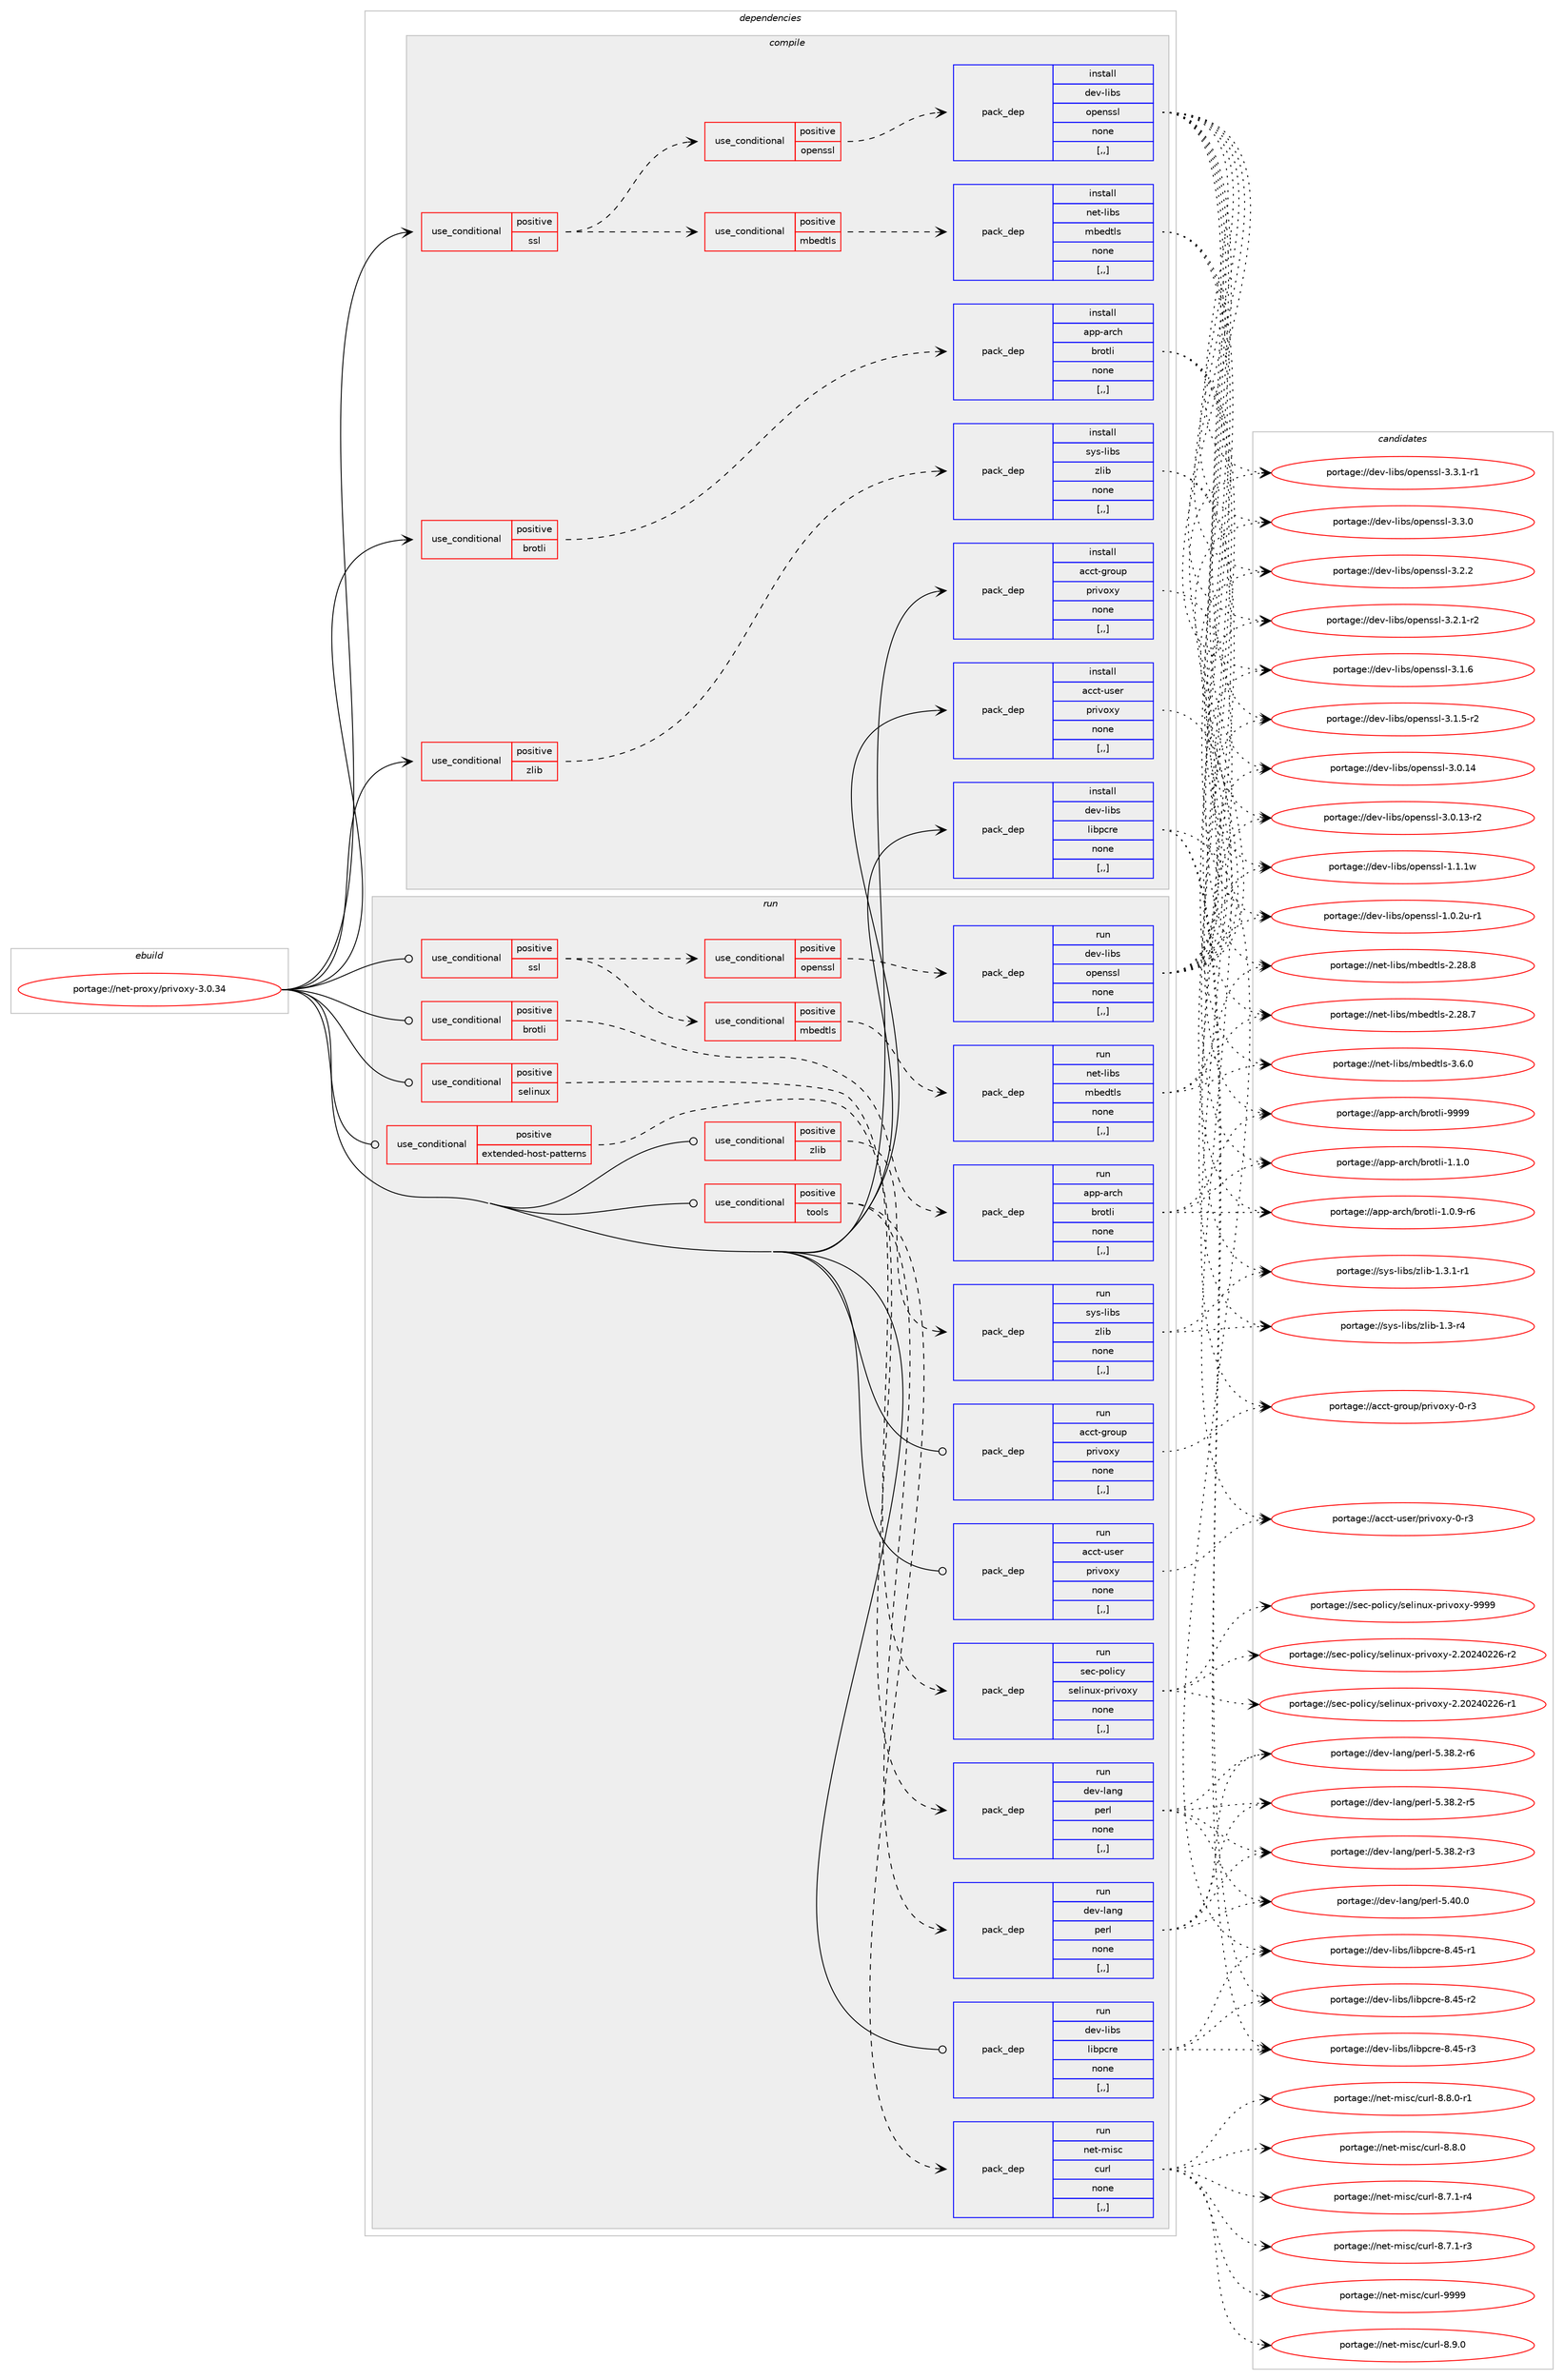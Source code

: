 digraph prolog {

# *************
# Graph options
# *************

newrank=true;
concentrate=true;
compound=true;
graph [rankdir=LR,fontname=Helvetica,fontsize=10,ranksep=1.5];#, ranksep=2.5, nodesep=0.2];
edge  [arrowhead=vee];
node  [fontname=Helvetica,fontsize=10];

# **********
# The ebuild
# **********

subgraph cluster_leftcol {
color=gray;
label=<<i>ebuild</i>>;
id [label="portage://net-proxy/privoxy-3.0.34", color=red, width=4, href="../net-proxy/privoxy-3.0.34.svg"];
}

# ****************
# The dependencies
# ****************

subgraph cluster_midcol {
color=gray;
label=<<i>dependencies</i>>;
subgraph cluster_compile {
fillcolor="#eeeeee";
style=filled;
label=<<i>compile</i>>;
subgraph cond101649 {
dependency384530 [label=<<TABLE BORDER="0" CELLBORDER="1" CELLSPACING="0" CELLPADDING="4"><TR><TD ROWSPAN="3" CELLPADDING="10">use_conditional</TD></TR><TR><TD>positive</TD></TR><TR><TD>brotli</TD></TR></TABLE>>, shape=none, color=red];
subgraph pack280124 {
dependency384531 [label=<<TABLE BORDER="0" CELLBORDER="1" CELLSPACING="0" CELLPADDING="4" WIDTH="220"><TR><TD ROWSPAN="6" CELLPADDING="30">pack_dep</TD></TR><TR><TD WIDTH="110">install</TD></TR><TR><TD>app-arch</TD></TR><TR><TD>brotli</TD></TR><TR><TD>none</TD></TR><TR><TD>[,,]</TD></TR></TABLE>>, shape=none, color=blue];
}
dependency384530:e -> dependency384531:w [weight=20,style="dashed",arrowhead="vee"];
}
id:e -> dependency384530:w [weight=20,style="solid",arrowhead="vee"];
subgraph cond101650 {
dependency384532 [label=<<TABLE BORDER="0" CELLBORDER="1" CELLSPACING="0" CELLPADDING="4"><TR><TD ROWSPAN="3" CELLPADDING="10">use_conditional</TD></TR><TR><TD>positive</TD></TR><TR><TD>ssl</TD></TR></TABLE>>, shape=none, color=red];
subgraph cond101651 {
dependency384533 [label=<<TABLE BORDER="0" CELLBORDER="1" CELLSPACING="0" CELLPADDING="4"><TR><TD ROWSPAN="3" CELLPADDING="10">use_conditional</TD></TR><TR><TD>positive</TD></TR><TR><TD>mbedtls</TD></TR></TABLE>>, shape=none, color=red];
subgraph pack280125 {
dependency384534 [label=<<TABLE BORDER="0" CELLBORDER="1" CELLSPACING="0" CELLPADDING="4" WIDTH="220"><TR><TD ROWSPAN="6" CELLPADDING="30">pack_dep</TD></TR><TR><TD WIDTH="110">install</TD></TR><TR><TD>net-libs</TD></TR><TR><TD>mbedtls</TD></TR><TR><TD>none</TD></TR><TR><TD>[,,]</TD></TR></TABLE>>, shape=none, color=blue];
}
dependency384533:e -> dependency384534:w [weight=20,style="dashed",arrowhead="vee"];
}
dependency384532:e -> dependency384533:w [weight=20,style="dashed",arrowhead="vee"];
subgraph cond101652 {
dependency384535 [label=<<TABLE BORDER="0" CELLBORDER="1" CELLSPACING="0" CELLPADDING="4"><TR><TD ROWSPAN="3" CELLPADDING="10">use_conditional</TD></TR><TR><TD>positive</TD></TR><TR><TD>openssl</TD></TR></TABLE>>, shape=none, color=red];
subgraph pack280126 {
dependency384536 [label=<<TABLE BORDER="0" CELLBORDER="1" CELLSPACING="0" CELLPADDING="4" WIDTH="220"><TR><TD ROWSPAN="6" CELLPADDING="30">pack_dep</TD></TR><TR><TD WIDTH="110">install</TD></TR><TR><TD>dev-libs</TD></TR><TR><TD>openssl</TD></TR><TR><TD>none</TD></TR><TR><TD>[,,]</TD></TR></TABLE>>, shape=none, color=blue];
}
dependency384535:e -> dependency384536:w [weight=20,style="dashed",arrowhead="vee"];
}
dependency384532:e -> dependency384535:w [weight=20,style="dashed",arrowhead="vee"];
}
id:e -> dependency384532:w [weight=20,style="solid",arrowhead="vee"];
subgraph cond101653 {
dependency384537 [label=<<TABLE BORDER="0" CELLBORDER="1" CELLSPACING="0" CELLPADDING="4"><TR><TD ROWSPAN="3" CELLPADDING="10">use_conditional</TD></TR><TR><TD>positive</TD></TR><TR><TD>zlib</TD></TR></TABLE>>, shape=none, color=red];
subgraph pack280127 {
dependency384538 [label=<<TABLE BORDER="0" CELLBORDER="1" CELLSPACING="0" CELLPADDING="4" WIDTH="220"><TR><TD ROWSPAN="6" CELLPADDING="30">pack_dep</TD></TR><TR><TD WIDTH="110">install</TD></TR><TR><TD>sys-libs</TD></TR><TR><TD>zlib</TD></TR><TR><TD>none</TD></TR><TR><TD>[,,]</TD></TR></TABLE>>, shape=none, color=blue];
}
dependency384537:e -> dependency384538:w [weight=20,style="dashed",arrowhead="vee"];
}
id:e -> dependency384537:w [weight=20,style="solid",arrowhead="vee"];
subgraph pack280128 {
dependency384539 [label=<<TABLE BORDER="0" CELLBORDER="1" CELLSPACING="0" CELLPADDING="4" WIDTH="220"><TR><TD ROWSPAN="6" CELLPADDING="30">pack_dep</TD></TR><TR><TD WIDTH="110">install</TD></TR><TR><TD>acct-group</TD></TR><TR><TD>privoxy</TD></TR><TR><TD>none</TD></TR><TR><TD>[,,]</TD></TR></TABLE>>, shape=none, color=blue];
}
id:e -> dependency384539:w [weight=20,style="solid",arrowhead="vee"];
subgraph pack280129 {
dependency384540 [label=<<TABLE BORDER="0" CELLBORDER="1" CELLSPACING="0" CELLPADDING="4" WIDTH="220"><TR><TD ROWSPAN="6" CELLPADDING="30">pack_dep</TD></TR><TR><TD WIDTH="110">install</TD></TR><TR><TD>acct-user</TD></TR><TR><TD>privoxy</TD></TR><TR><TD>none</TD></TR><TR><TD>[,,]</TD></TR></TABLE>>, shape=none, color=blue];
}
id:e -> dependency384540:w [weight=20,style="solid",arrowhead="vee"];
subgraph pack280130 {
dependency384541 [label=<<TABLE BORDER="0" CELLBORDER="1" CELLSPACING="0" CELLPADDING="4" WIDTH="220"><TR><TD ROWSPAN="6" CELLPADDING="30">pack_dep</TD></TR><TR><TD WIDTH="110">install</TD></TR><TR><TD>dev-libs</TD></TR><TR><TD>libpcre</TD></TR><TR><TD>none</TD></TR><TR><TD>[,,]</TD></TR></TABLE>>, shape=none, color=blue];
}
id:e -> dependency384541:w [weight=20,style="solid",arrowhead="vee"];
}
subgraph cluster_compileandrun {
fillcolor="#eeeeee";
style=filled;
label=<<i>compile and run</i>>;
}
subgraph cluster_run {
fillcolor="#eeeeee";
style=filled;
label=<<i>run</i>>;
subgraph cond101654 {
dependency384542 [label=<<TABLE BORDER="0" CELLBORDER="1" CELLSPACING="0" CELLPADDING="4"><TR><TD ROWSPAN="3" CELLPADDING="10">use_conditional</TD></TR><TR><TD>positive</TD></TR><TR><TD>brotli</TD></TR></TABLE>>, shape=none, color=red];
subgraph pack280131 {
dependency384543 [label=<<TABLE BORDER="0" CELLBORDER="1" CELLSPACING="0" CELLPADDING="4" WIDTH="220"><TR><TD ROWSPAN="6" CELLPADDING="30">pack_dep</TD></TR><TR><TD WIDTH="110">run</TD></TR><TR><TD>app-arch</TD></TR><TR><TD>brotli</TD></TR><TR><TD>none</TD></TR><TR><TD>[,,]</TD></TR></TABLE>>, shape=none, color=blue];
}
dependency384542:e -> dependency384543:w [weight=20,style="dashed",arrowhead="vee"];
}
id:e -> dependency384542:w [weight=20,style="solid",arrowhead="odot"];
subgraph cond101655 {
dependency384544 [label=<<TABLE BORDER="0" CELLBORDER="1" CELLSPACING="0" CELLPADDING="4"><TR><TD ROWSPAN="3" CELLPADDING="10">use_conditional</TD></TR><TR><TD>positive</TD></TR><TR><TD>extended-host-patterns</TD></TR></TABLE>>, shape=none, color=red];
subgraph pack280132 {
dependency384545 [label=<<TABLE BORDER="0" CELLBORDER="1" CELLSPACING="0" CELLPADDING="4" WIDTH="220"><TR><TD ROWSPAN="6" CELLPADDING="30">pack_dep</TD></TR><TR><TD WIDTH="110">run</TD></TR><TR><TD>dev-lang</TD></TR><TR><TD>perl</TD></TR><TR><TD>none</TD></TR><TR><TD>[,,]</TD></TR></TABLE>>, shape=none, color=blue];
}
dependency384544:e -> dependency384545:w [weight=20,style="dashed",arrowhead="vee"];
}
id:e -> dependency384544:w [weight=20,style="solid",arrowhead="odot"];
subgraph cond101656 {
dependency384546 [label=<<TABLE BORDER="0" CELLBORDER="1" CELLSPACING="0" CELLPADDING="4"><TR><TD ROWSPAN="3" CELLPADDING="10">use_conditional</TD></TR><TR><TD>positive</TD></TR><TR><TD>selinux</TD></TR></TABLE>>, shape=none, color=red];
subgraph pack280133 {
dependency384547 [label=<<TABLE BORDER="0" CELLBORDER="1" CELLSPACING="0" CELLPADDING="4" WIDTH="220"><TR><TD ROWSPAN="6" CELLPADDING="30">pack_dep</TD></TR><TR><TD WIDTH="110">run</TD></TR><TR><TD>sec-policy</TD></TR><TR><TD>selinux-privoxy</TD></TR><TR><TD>none</TD></TR><TR><TD>[,,]</TD></TR></TABLE>>, shape=none, color=blue];
}
dependency384546:e -> dependency384547:w [weight=20,style="dashed",arrowhead="vee"];
}
id:e -> dependency384546:w [weight=20,style="solid",arrowhead="odot"];
subgraph cond101657 {
dependency384548 [label=<<TABLE BORDER="0" CELLBORDER="1" CELLSPACING="0" CELLPADDING="4"><TR><TD ROWSPAN="3" CELLPADDING="10">use_conditional</TD></TR><TR><TD>positive</TD></TR><TR><TD>ssl</TD></TR></TABLE>>, shape=none, color=red];
subgraph cond101658 {
dependency384549 [label=<<TABLE BORDER="0" CELLBORDER="1" CELLSPACING="0" CELLPADDING="4"><TR><TD ROWSPAN="3" CELLPADDING="10">use_conditional</TD></TR><TR><TD>positive</TD></TR><TR><TD>mbedtls</TD></TR></TABLE>>, shape=none, color=red];
subgraph pack280134 {
dependency384550 [label=<<TABLE BORDER="0" CELLBORDER="1" CELLSPACING="0" CELLPADDING="4" WIDTH="220"><TR><TD ROWSPAN="6" CELLPADDING="30">pack_dep</TD></TR><TR><TD WIDTH="110">run</TD></TR><TR><TD>net-libs</TD></TR><TR><TD>mbedtls</TD></TR><TR><TD>none</TD></TR><TR><TD>[,,]</TD></TR></TABLE>>, shape=none, color=blue];
}
dependency384549:e -> dependency384550:w [weight=20,style="dashed",arrowhead="vee"];
}
dependency384548:e -> dependency384549:w [weight=20,style="dashed",arrowhead="vee"];
subgraph cond101659 {
dependency384551 [label=<<TABLE BORDER="0" CELLBORDER="1" CELLSPACING="0" CELLPADDING="4"><TR><TD ROWSPAN="3" CELLPADDING="10">use_conditional</TD></TR><TR><TD>positive</TD></TR><TR><TD>openssl</TD></TR></TABLE>>, shape=none, color=red];
subgraph pack280135 {
dependency384552 [label=<<TABLE BORDER="0" CELLBORDER="1" CELLSPACING="0" CELLPADDING="4" WIDTH="220"><TR><TD ROWSPAN="6" CELLPADDING="30">pack_dep</TD></TR><TR><TD WIDTH="110">run</TD></TR><TR><TD>dev-libs</TD></TR><TR><TD>openssl</TD></TR><TR><TD>none</TD></TR><TR><TD>[,,]</TD></TR></TABLE>>, shape=none, color=blue];
}
dependency384551:e -> dependency384552:w [weight=20,style="dashed",arrowhead="vee"];
}
dependency384548:e -> dependency384551:w [weight=20,style="dashed",arrowhead="vee"];
}
id:e -> dependency384548:w [weight=20,style="solid",arrowhead="odot"];
subgraph cond101660 {
dependency384553 [label=<<TABLE BORDER="0" CELLBORDER="1" CELLSPACING="0" CELLPADDING="4"><TR><TD ROWSPAN="3" CELLPADDING="10">use_conditional</TD></TR><TR><TD>positive</TD></TR><TR><TD>tools</TD></TR></TABLE>>, shape=none, color=red];
subgraph pack280136 {
dependency384554 [label=<<TABLE BORDER="0" CELLBORDER="1" CELLSPACING="0" CELLPADDING="4" WIDTH="220"><TR><TD ROWSPAN="6" CELLPADDING="30">pack_dep</TD></TR><TR><TD WIDTH="110">run</TD></TR><TR><TD>net-misc</TD></TR><TR><TD>curl</TD></TR><TR><TD>none</TD></TR><TR><TD>[,,]</TD></TR></TABLE>>, shape=none, color=blue];
}
dependency384553:e -> dependency384554:w [weight=20,style="dashed",arrowhead="vee"];
subgraph pack280137 {
dependency384555 [label=<<TABLE BORDER="0" CELLBORDER="1" CELLSPACING="0" CELLPADDING="4" WIDTH="220"><TR><TD ROWSPAN="6" CELLPADDING="30">pack_dep</TD></TR><TR><TD WIDTH="110">run</TD></TR><TR><TD>dev-lang</TD></TR><TR><TD>perl</TD></TR><TR><TD>none</TD></TR><TR><TD>[,,]</TD></TR></TABLE>>, shape=none, color=blue];
}
dependency384553:e -> dependency384555:w [weight=20,style="dashed",arrowhead="vee"];
}
id:e -> dependency384553:w [weight=20,style="solid",arrowhead="odot"];
subgraph cond101661 {
dependency384556 [label=<<TABLE BORDER="0" CELLBORDER="1" CELLSPACING="0" CELLPADDING="4"><TR><TD ROWSPAN="3" CELLPADDING="10">use_conditional</TD></TR><TR><TD>positive</TD></TR><TR><TD>zlib</TD></TR></TABLE>>, shape=none, color=red];
subgraph pack280138 {
dependency384557 [label=<<TABLE BORDER="0" CELLBORDER="1" CELLSPACING="0" CELLPADDING="4" WIDTH="220"><TR><TD ROWSPAN="6" CELLPADDING="30">pack_dep</TD></TR><TR><TD WIDTH="110">run</TD></TR><TR><TD>sys-libs</TD></TR><TR><TD>zlib</TD></TR><TR><TD>none</TD></TR><TR><TD>[,,]</TD></TR></TABLE>>, shape=none, color=blue];
}
dependency384556:e -> dependency384557:w [weight=20,style="dashed",arrowhead="vee"];
}
id:e -> dependency384556:w [weight=20,style="solid",arrowhead="odot"];
subgraph pack280139 {
dependency384558 [label=<<TABLE BORDER="0" CELLBORDER="1" CELLSPACING="0" CELLPADDING="4" WIDTH="220"><TR><TD ROWSPAN="6" CELLPADDING="30">pack_dep</TD></TR><TR><TD WIDTH="110">run</TD></TR><TR><TD>acct-group</TD></TR><TR><TD>privoxy</TD></TR><TR><TD>none</TD></TR><TR><TD>[,,]</TD></TR></TABLE>>, shape=none, color=blue];
}
id:e -> dependency384558:w [weight=20,style="solid",arrowhead="odot"];
subgraph pack280140 {
dependency384559 [label=<<TABLE BORDER="0" CELLBORDER="1" CELLSPACING="0" CELLPADDING="4" WIDTH="220"><TR><TD ROWSPAN="6" CELLPADDING="30">pack_dep</TD></TR><TR><TD WIDTH="110">run</TD></TR><TR><TD>acct-user</TD></TR><TR><TD>privoxy</TD></TR><TR><TD>none</TD></TR><TR><TD>[,,]</TD></TR></TABLE>>, shape=none, color=blue];
}
id:e -> dependency384559:w [weight=20,style="solid",arrowhead="odot"];
subgraph pack280141 {
dependency384560 [label=<<TABLE BORDER="0" CELLBORDER="1" CELLSPACING="0" CELLPADDING="4" WIDTH="220"><TR><TD ROWSPAN="6" CELLPADDING="30">pack_dep</TD></TR><TR><TD WIDTH="110">run</TD></TR><TR><TD>dev-libs</TD></TR><TR><TD>libpcre</TD></TR><TR><TD>none</TD></TR><TR><TD>[,,]</TD></TR></TABLE>>, shape=none, color=blue];
}
id:e -> dependency384560:w [weight=20,style="solid",arrowhead="odot"];
}
}

# **************
# The candidates
# **************

subgraph cluster_choices {
rank=same;
color=gray;
label=<<i>candidates</i>>;

subgraph choice280124 {
color=black;
nodesep=1;
choice9711211245971149910447981141111161081054557575757 [label="portage://app-arch/brotli-9999", color=red, width=4,href="../app-arch/brotli-9999.svg"];
choice971121124597114991044798114111116108105454946494648 [label="portage://app-arch/brotli-1.1.0", color=red, width=4,href="../app-arch/brotli-1.1.0.svg"];
choice9711211245971149910447981141111161081054549464846574511454 [label="portage://app-arch/brotli-1.0.9-r6", color=red, width=4,href="../app-arch/brotli-1.0.9-r6.svg"];
dependency384531:e -> choice9711211245971149910447981141111161081054557575757:w [style=dotted,weight="100"];
dependency384531:e -> choice971121124597114991044798114111116108105454946494648:w [style=dotted,weight="100"];
dependency384531:e -> choice9711211245971149910447981141111161081054549464846574511454:w [style=dotted,weight="100"];
}
subgraph choice280125 {
color=black;
nodesep=1;
choice11010111645108105981154710998101100116108115455146544648 [label="portage://net-libs/mbedtls-3.6.0", color=red, width=4,href="../net-libs/mbedtls-3.6.0.svg"];
choice1101011164510810598115471099810110011610811545504650564656 [label="portage://net-libs/mbedtls-2.28.8", color=red, width=4,href="../net-libs/mbedtls-2.28.8.svg"];
choice1101011164510810598115471099810110011610811545504650564655 [label="portage://net-libs/mbedtls-2.28.7", color=red, width=4,href="../net-libs/mbedtls-2.28.7.svg"];
dependency384534:e -> choice11010111645108105981154710998101100116108115455146544648:w [style=dotted,weight="100"];
dependency384534:e -> choice1101011164510810598115471099810110011610811545504650564656:w [style=dotted,weight="100"];
dependency384534:e -> choice1101011164510810598115471099810110011610811545504650564655:w [style=dotted,weight="100"];
}
subgraph choice280126 {
color=black;
nodesep=1;
choice1001011184510810598115471111121011101151151084551465146494511449 [label="portage://dev-libs/openssl-3.3.1-r1", color=red, width=4,href="../dev-libs/openssl-3.3.1-r1.svg"];
choice100101118451081059811547111112101110115115108455146514648 [label="portage://dev-libs/openssl-3.3.0", color=red, width=4,href="../dev-libs/openssl-3.3.0.svg"];
choice100101118451081059811547111112101110115115108455146504650 [label="portage://dev-libs/openssl-3.2.2", color=red, width=4,href="../dev-libs/openssl-3.2.2.svg"];
choice1001011184510810598115471111121011101151151084551465046494511450 [label="portage://dev-libs/openssl-3.2.1-r2", color=red, width=4,href="../dev-libs/openssl-3.2.1-r2.svg"];
choice100101118451081059811547111112101110115115108455146494654 [label="portage://dev-libs/openssl-3.1.6", color=red, width=4,href="../dev-libs/openssl-3.1.6.svg"];
choice1001011184510810598115471111121011101151151084551464946534511450 [label="portage://dev-libs/openssl-3.1.5-r2", color=red, width=4,href="../dev-libs/openssl-3.1.5-r2.svg"];
choice10010111845108105981154711111210111011511510845514648464952 [label="portage://dev-libs/openssl-3.0.14", color=red, width=4,href="../dev-libs/openssl-3.0.14.svg"];
choice100101118451081059811547111112101110115115108455146484649514511450 [label="portage://dev-libs/openssl-3.0.13-r2", color=red, width=4,href="../dev-libs/openssl-3.0.13-r2.svg"];
choice100101118451081059811547111112101110115115108454946494649119 [label="portage://dev-libs/openssl-1.1.1w", color=red, width=4,href="../dev-libs/openssl-1.1.1w.svg"];
choice1001011184510810598115471111121011101151151084549464846501174511449 [label="portage://dev-libs/openssl-1.0.2u-r1", color=red, width=4,href="../dev-libs/openssl-1.0.2u-r1.svg"];
dependency384536:e -> choice1001011184510810598115471111121011101151151084551465146494511449:w [style=dotted,weight="100"];
dependency384536:e -> choice100101118451081059811547111112101110115115108455146514648:w [style=dotted,weight="100"];
dependency384536:e -> choice100101118451081059811547111112101110115115108455146504650:w [style=dotted,weight="100"];
dependency384536:e -> choice1001011184510810598115471111121011101151151084551465046494511450:w [style=dotted,weight="100"];
dependency384536:e -> choice100101118451081059811547111112101110115115108455146494654:w [style=dotted,weight="100"];
dependency384536:e -> choice1001011184510810598115471111121011101151151084551464946534511450:w [style=dotted,weight="100"];
dependency384536:e -> choice10010111845108105981154711111210111011511510845514648464952:w [style=dotted,weight="100"];
dependency384536:e -> choice100101118451081059811547111112101110115115108455146484649514511450:w [style=dotted,weight="100"];
dependency384536:e -> choice100101118451081059811547111112101110115115108454946494649119:w [style=dotted,weight="100"];
dependency384536:e -> choice1001011184510810598115471111121011101151151084549464846501174511449:w [style=dotted,weight="100"];
}
subgraph choice280127 {
color=black;
nodesep=1;
choice115121115451081059811547122108105984549465146494511449 [label="portage://sys-libs/zlib-1.3.1-r1", color=red, width=4,href="../sys-libs/zlib-1.3.1-r1.svg"];
choice11512111545108105981154712210810598454946514511452 [label="portage://sys-libs/zlib-1.3-r4", color=red, width=4,href="../sys-libs/zlib-1.3-r4.svg"];
dependency384538:e -> choice115121115451081059811547122108105984549465146494511449:w [style=dotted,weight="100"];
dependency384538:e -> choice11512111545108105981154712210810598454946514511452:w [style=dotted,weight="100"];
}
subgraph choice280128 {
color=black;
nodesep=1;
choice979999116451031141111171124711211410511811112012145484511451 [label="portage://acct-group/privoxy-0-r3", color=red, width=4,href="../acct-group/privoxy-0-r3.svg"];
dependency384539:e -> choice979999116451031141111171124711211410511811112012145484511451:w [style=dotted,weight="100"];
}
subgraph choice280129 {
color=black;
nodesep=1;
choice979999116451171151011144711211410511811112012145484511451 [label="portage://acct-user/privoxy-0-r3", color=red, width=4,href="../acct-user/privoxy-0-r3.svg"];
dependency384540:e -> choice979999116451171151011144711211410511811112012145484511451:w [style=dotted,weight="100"];
}
subgraph choice280130 {
color=black;
nodesep=1;
choice100101118451081059811547108105981129911410145564652534511451 [label="portage://dev-libs/libpcre-8.45-r3", color=red, width=4,href="../dev-libs/libpcre-8.45-r3.svg"];
choice100101118451081059811547108105981129911410145564652534511450 [label="portage://dev-libs/libpcre-8.45-r2", color=red, width=4,href="../dev-libs/libpcre-8.45-r2.svg"];
choice100101118451081059811547108105981129911410145564652534511449 [label="portage://dev-libs/libpcre-8.45-r1", color=red, width=4,href="../dev-libs/libpcre-8.45-r1.svg"];
dependency384541:e -> choice100101118451081059811547108105981129911410145564652534511451:w [style=dotted,weight="100"];
dependency384541:e -> choice100101118451081059811547108105981129911410145564652534511450:w [style=dotted,weight="100"];
dependency384541:e -> choice100101118451081059811547108105981129911410145564652534511449:w [style=dotted,weight="100"];
}
subgraph choice280131 {
color=black;
nodesep=1;
choice9711211245971149910447981141111161081054557575757 [label="portage://app-arch/brotli-9999", color=red, width=4,href="../app-arch/brotli-9999.svg"];
choice971121124597114991044798114111116108105454946494648 [label="portage://app-arch/brotli-1.1.0", color=red, width=4,href="../app-arch/brotli-1.1.0.svg"];
choice9711211245971149910447981141111161081054549464846574511454 [label="portage://app-arch/brotli-1.0.9-r6", color=red, width=4,href="../app-arch/brotli-1.0.9-r6.svg"];
dependency384543:e -> choice9711211245971149910447981141111161081054557575757:w [style=dotted,weight="100"];
dependency384543:e -> choice971121124597114991044798114111116108105454946494648:w [style=dotted,weight="100"];
dependency384543:e -> choice9711211245971149910447981141111161081054549464846574511454:w [style=dotted,weight="100"];
}
subgraph choice280132 {
color=black;
nodesep=1;
choice10010111845108971101034711210111410845534652484648 [label="portage://dev-lang/perl-5.40.0", color=red, width=4,href="../dev-lang/perl-5.40.0.svg"];
choice100101118451089711010347112101114108455346515646504511454 [label="portage://dev-lang/perl-5.38.2-r6", color=red, width=4,href="../dev-lang/perl-5.38.2-r6.svg"];
choice100101118451089711010347112101114108455346515646504511453 [label="portage://dev-lang/perl-5.38.2-r5", color=red, width=4,href="../dev-lang/perl-5.38.2-r5.svg"];
choice100101118451089711010347112101114108455346515646504511451 [label="portage://dev-lang/perl-5.38.2-r3", color=red, width=4,href="../dev-lang/perl-5.38.2-r3.svg"];
dependency384545:e -> choice10010111845108971101034711210111410845534652484648:w [style=dotted,weight="100"];
dependency384545:e -> choice100101118451089711010347112101114108455346515646504511454:w [style=dotted,weight="100"];
dependency384545:e -> choice100101118451089711010347112101114108455346515646504511453:w [style=dotted,weight="100"];
dependency384545:e -> choice100101118451089711010347112101114108455346515646504511451:w [style=dotted,weight="100"];
}
subgraph choice280133 {
color=black;
nodesep=1;
choice11510199451121111081059912147115101108105110117120451121141051181111201214557575757 [label="portage://sec-policy/selinux-privoxy-9999", color=red, width=4,href="../sec-policy/selinux-privoxy-9999.svg"];
choice115101994511211110810599121471151011081051101171204511211410511811112012145504650485052485050544511450 [label="portage://sec-policy/selinux-privoxy-2.20240226-r2", color=red, width=4,href="../sec-policy/selinux-privoxy-2.20240226-r2.svg"];
choice115101994511211110810599121471151011081051101171204511211410511811112012145504650485052485050544511449 [label="portage://sec-policy/selinux-privoxy-2.20240226-r1", color=red, width=4,href="../sec-policy/selinux-privoxy-2.20240226-r1.svg"];
dependency384547:e -> choice11510199451121111081059912147115101108105110117120451121141051181111201214557575757:w [style=dotted,weight="100"];
dependency384547:e -> choice115101994511211110810599121471151011081051101171204511211410511811112012145504650485052485050544511450:w [style=dotted,weight="100"];
dependency384547:e -> choice115101994511211110810599121471151011081051101171204511211410511811112012145504650485052485050544511449:w [style=dotted,weight="100"];
}
subgraph choice280134 {
color=black;
nodesep=1;
choice11010111645108105981154710998101100116108115455146544648 [label="portage://net-libs/mbedtls-3.6.0", color=red, width=4,href="../net-libs/mbedtls-3.6.0.svg"];
choice1101011164510810598115471099810110011610811545504650564656 [label="portage://net-libs/mbedtls-2.28.8", color=red, width=4,href="../net-libs/mbedtls-2.28.8.svg"];
choice1101011164510810598115471099810110011610811545504650564655 [label="portage://net-libs/mbedtls-2.28.7", color=red, width=4,href="../net-libs/mbedtls-2.28.7.svg"];
dependency384550:e -> choice11010111645108105981154710998101100116108115455146544648:w [style=dotted,weight="100"];
dependency384550:e -> choice1101011164510810598115471099810110011610811545504650564656:w [style=dotted,weight="100"];
dependency384550:e -> choice1101011164510810598115471099810110011610811545504650564655:w [style=dotted,weight="100"];
}
subgraph choice280135 {
color=black;
nodesep=1;
choice1001011184510810598115471111121011101151151084551465146494511449 [label="portage://dev-libs/openssl-3.3.1-r1", color=red, width=4,href="../dev-libs/openssl-3.3.1-r1.svg"];
choice100101118451081059811547111112101110115115108455146514648 [label="portage://dev-libs/openssl-3.3.0", color=red, width=4,href="../dev-libs/openssl-3.3.0.svg"];
choice100101118451081059811547111112101110115115108455146504650 [label="portage://dev-libs/openssl-3.2.2", color=red, width=4,href="../dev-libs/openssl-3.2.2.svg"];
choice1001011184510810598115471111121011101151151084551465046494511450 [label="portage://dev-libs/openssl-3.2.1-r2", color=red, width=4,href="../dev-libs/openssl-3.2.1-r2.svg"];
choice100101118451081059811547111112101110115115108455146494654 [label="portage://dev-libs/openssl-3.1.6", color=red, width=4,href="../dev-libs/openssl-3.1.6.svg"];
choice1001011184510810598115471111121011101151151084551464946534511450 [label="portage://dev-libs/openssl-3.1.5-r2", color=red, width=4,href="../dev-libs/openssl-3.1.5-r2.svg"];
choice10010111845108105981154711111210111011511510845514648464952 [label="portage://dev-libs/openssl-3.0.14", color=red, width=4,href="../dev-libs/openssl-3.0.14.svg"];
choice100101118451081059811547111112101110115115108455146484649514511450 [label="portage://dev-libs/openssl-3.0.13-r2", color=red, width=4,href="../dev-libs/openssl-3.0.13-r2.svg"];
choice100101118451081059811547111112101110115115108454946494649119 [label="portage://dev-libs/openssl-1.1.1w", color=red, width=4,href="../dev-libs/openssl-1.1.1w.svg"];
choice1001011184510810598115471111121011101151151084549464846501174511449 [label="portage://dev-libs/openssl-1.0.2u-r1", color=red, width=4,href="../dev-libs/openssl-1.0.2u-r1.svg"];
dependency384552:e -> choice1001011184510810598115471111121011101151151084551465146494511449:w [style=dotted,weight="100"];
dependency384552:e -> choice100101118451081059811547111112101110115115108455146514648:w [style=dotted,weight="100"];
dependency384552:e -> choice100101118451081059811547111112101110115115108455146504650:w [style=dotted,weight="100"];
dependency384552:e -> choice1001011184510810598115471111121011101151151084551465046494511450:w [style=dotted,weight="100"];
dependency384552:e -> choice100101118451081059811547111112101110115115108455146494654:w [style=dotted,weight="100"];
dependency384552:e -> choice1001011184510810598115471111121011101151151084551464946534511450:w [style=dotted,weight="100"];
dependency384552:e -> choice10010111845108105981154711111210111011511510845514648464952:w [style=dotted,weight="100"];
dependency384552:e -> choice100101118451081059811547111112101110115115108455146484649514511450:w [style=dotted,weight="100"];
dependency384552:e -> choice100101118451081059811547111112101110115115108454946494649119:w [style=dotted,weight="100"];
dependency384552:e -> choice1001011184510810598115471111121011101151151084549464846501174511449:w [style=dotted,weight="100"];
}
subgraph choice280136 {
color=black;
nodesep=1;
choice110101116451091051159947991171141084557575757 [label="portage://net-misc/curl-9999", color=red, width=4,href="../net-misc/curl-9999.svg"];
choice11010111645109105115994799117114108455646574648 [label="portage://net-misc/curl-8.9.0", color=red, width=4,href="../net-misc/curl-8.9.0.svg"];
choice110101116451091051159947991171141084556465646484511449 [label="portage://net-misc/curl-8.8.0-r1", color=red, width=4,href="../net-misc/curl-8.8.0-r1.svg"];
choice11010111645109105115994799117114108455646564648 [label="portage://net-misc/curl-8.8.0", color=red, width=4,href="../net-misc/curl-8.8.0.svg"];
choice110101116451091051159947991171141084556465546494511452 [label="portage://net-misc/curl-8.7.1-r4", color=red, width=4,href="../net-misc/curl-8.7.1-r4.svg"];
choice110101116451091051159947991171141084556465546494511451 [label="portage://net-misc/curl-8.7.1-r3", color=red, width=4,href="../net-misc/curl-8.7.1-r3.svg"];
dependency384554:e -> choice110101116451091051159947991171141084557575757:w [style=dotted,weight="100"];
dependency384554:e -> choice11010111645109105115994799117114108455646574648:w [style=dotted,weight="100"];
dependency384554:e -> choice110101116451091051159947991171141084556465646484511449:w [style=dotted,weight="100"];
dependency384554:e -> choice11010111645109105115994799117114108455646564648:w [style=dotted,weight="100"];
dependency384554:e -> choice110101116451091051159947991171141084556465546494511452:w [style=dotted,weight="100"];
dependency384554:e -> choice110101116451091051159947991171141084556465546494511451:w [style=dotted,weight="100"];
}
subgraph choice280137 {
color=black;
nodesep=1;
choice10010111845108971101034711210111410845534652484648 [label="portage://dev-lang/perl-5.40.0", color=red, width=4,href="../dev-lang/perl-5.40.0.svg"];
choice100101118451089711010347112101114108455346515646504511454 [label="portage://dev-lang/perl-5.38.2-r6", color=red, width=4,href="../dev-lang/perl-5.38.2-r6.svg"];
choice100101118451089711010347112101114108455346515646504511453 [label="portage://dev-lang/perl-5.38.2-r5", color=red, width=4,href="../dev-lang/perl-5.38.2-r5.svg"];
choice100101118451089711010347112101114108455346515646504511451 [label="portage://dev-lang/perl-5.38.2-r3", color=red, width=4,href="../dev-lang/perl-5.38.2-r3.svg"];
dependency384555:e -> choice10010111845108971101034711210111410845534652484648:w [style=dotted,weight="100"];
dependency384555:e -> choice100101118451089711010347112101114108455346515646504511454:w [style=dotted,weight="100"];
dependency384555:e -> choice100101118451089711010347112101114108455346515646504511453:w [style=dotted,weight="100"];
dependency384555:e -> choice100101118451089711010347112101114108455346515646504511451:w [style=dotted,weight="100"];
}
subgraph choice280138 {
color=black;
nodesep=1;
choice115121115451081059811547122108105984549465146494511449 [label="portage://sys-libs/zlib-1.3.1-r1", color=red, width=4,href="../sys-libs/zlib-1.3.1-r1.svg"];
choice11512111545108105981154712210810598454946514511452 [label="portage://sys-libs/zlib-1.3-r4", color=red, width=4,href="../sys-libs/zlib-1.3-r4.svg"];
dependency384557:e -> choice115121115451081059811547122108105984549465146494511449:w [style=dotted,weight="100"];
dependency384557:e -> choice11512111545108105981154712210810598454946514511452:w [style=dotted,weight="100"];
}
subgraph choice280139 {
color=black;
nodesep=1;
choice979999116451031141111171124711211410511811112012145484511451 [label="portage://acct-group/privoxy-0-r3", color=red, width=4,href="../acct-group/privoxy-0-r3.svg"];
dependency384558:e -> choice979999116451031141111171124711211410511811112012145484511451:w [style=dotted,weight="100"];
}
subgraph choice280140 {
color=black;
nodesep=1;
choice979999116451171151011144711211410511811112012145484511451 [label="portage://acct-user/privoxy-0-r3", color=red, width=4,href="../acct-user/privoxy-0-r3.svg"];
dependency384559:e -> choice979999116451171151011144711211410511811112012145484511451:w [style=dotted,weight="100"];
}
subgraph choice280141 {
color=black;
nodesep=1;
choice100101118451081059811547108105981129911410145564652534511451 [label="portage://dev-libs/libpcre-8.45-r3", color=red, width=4,href="../dev-libs/libpcre-8.45-r3.svg"];
choice100101118451081059811547108105981129911410145564652534511450 [label="portage://dev-libs/libpcre-8.45-r2", color=red, width=4,href="../dev-libs/libpcre-8.45-r2.svg"];
choice100101118451081059811547108105981129911410145564652534511449 [label="portage://dev-libs/libpcre-8.45-r1", color=red, width=4,href="../dev-libs/libpcre-8.45-r1.svg"];
dependency384560:e -> choice100101118451081059811547108105981129911410145564652534511451:w [style=dotted,weight="100"];
dependency384560:e -> choice100101118451081059811547108105981129911410145564652534511450:w [style=dotted,weight="100"];
dependency384560:e -> choice100101118451081059811547108105981129911410145564652534511449:w [style=dotted,weight="100"];
}
}

}
